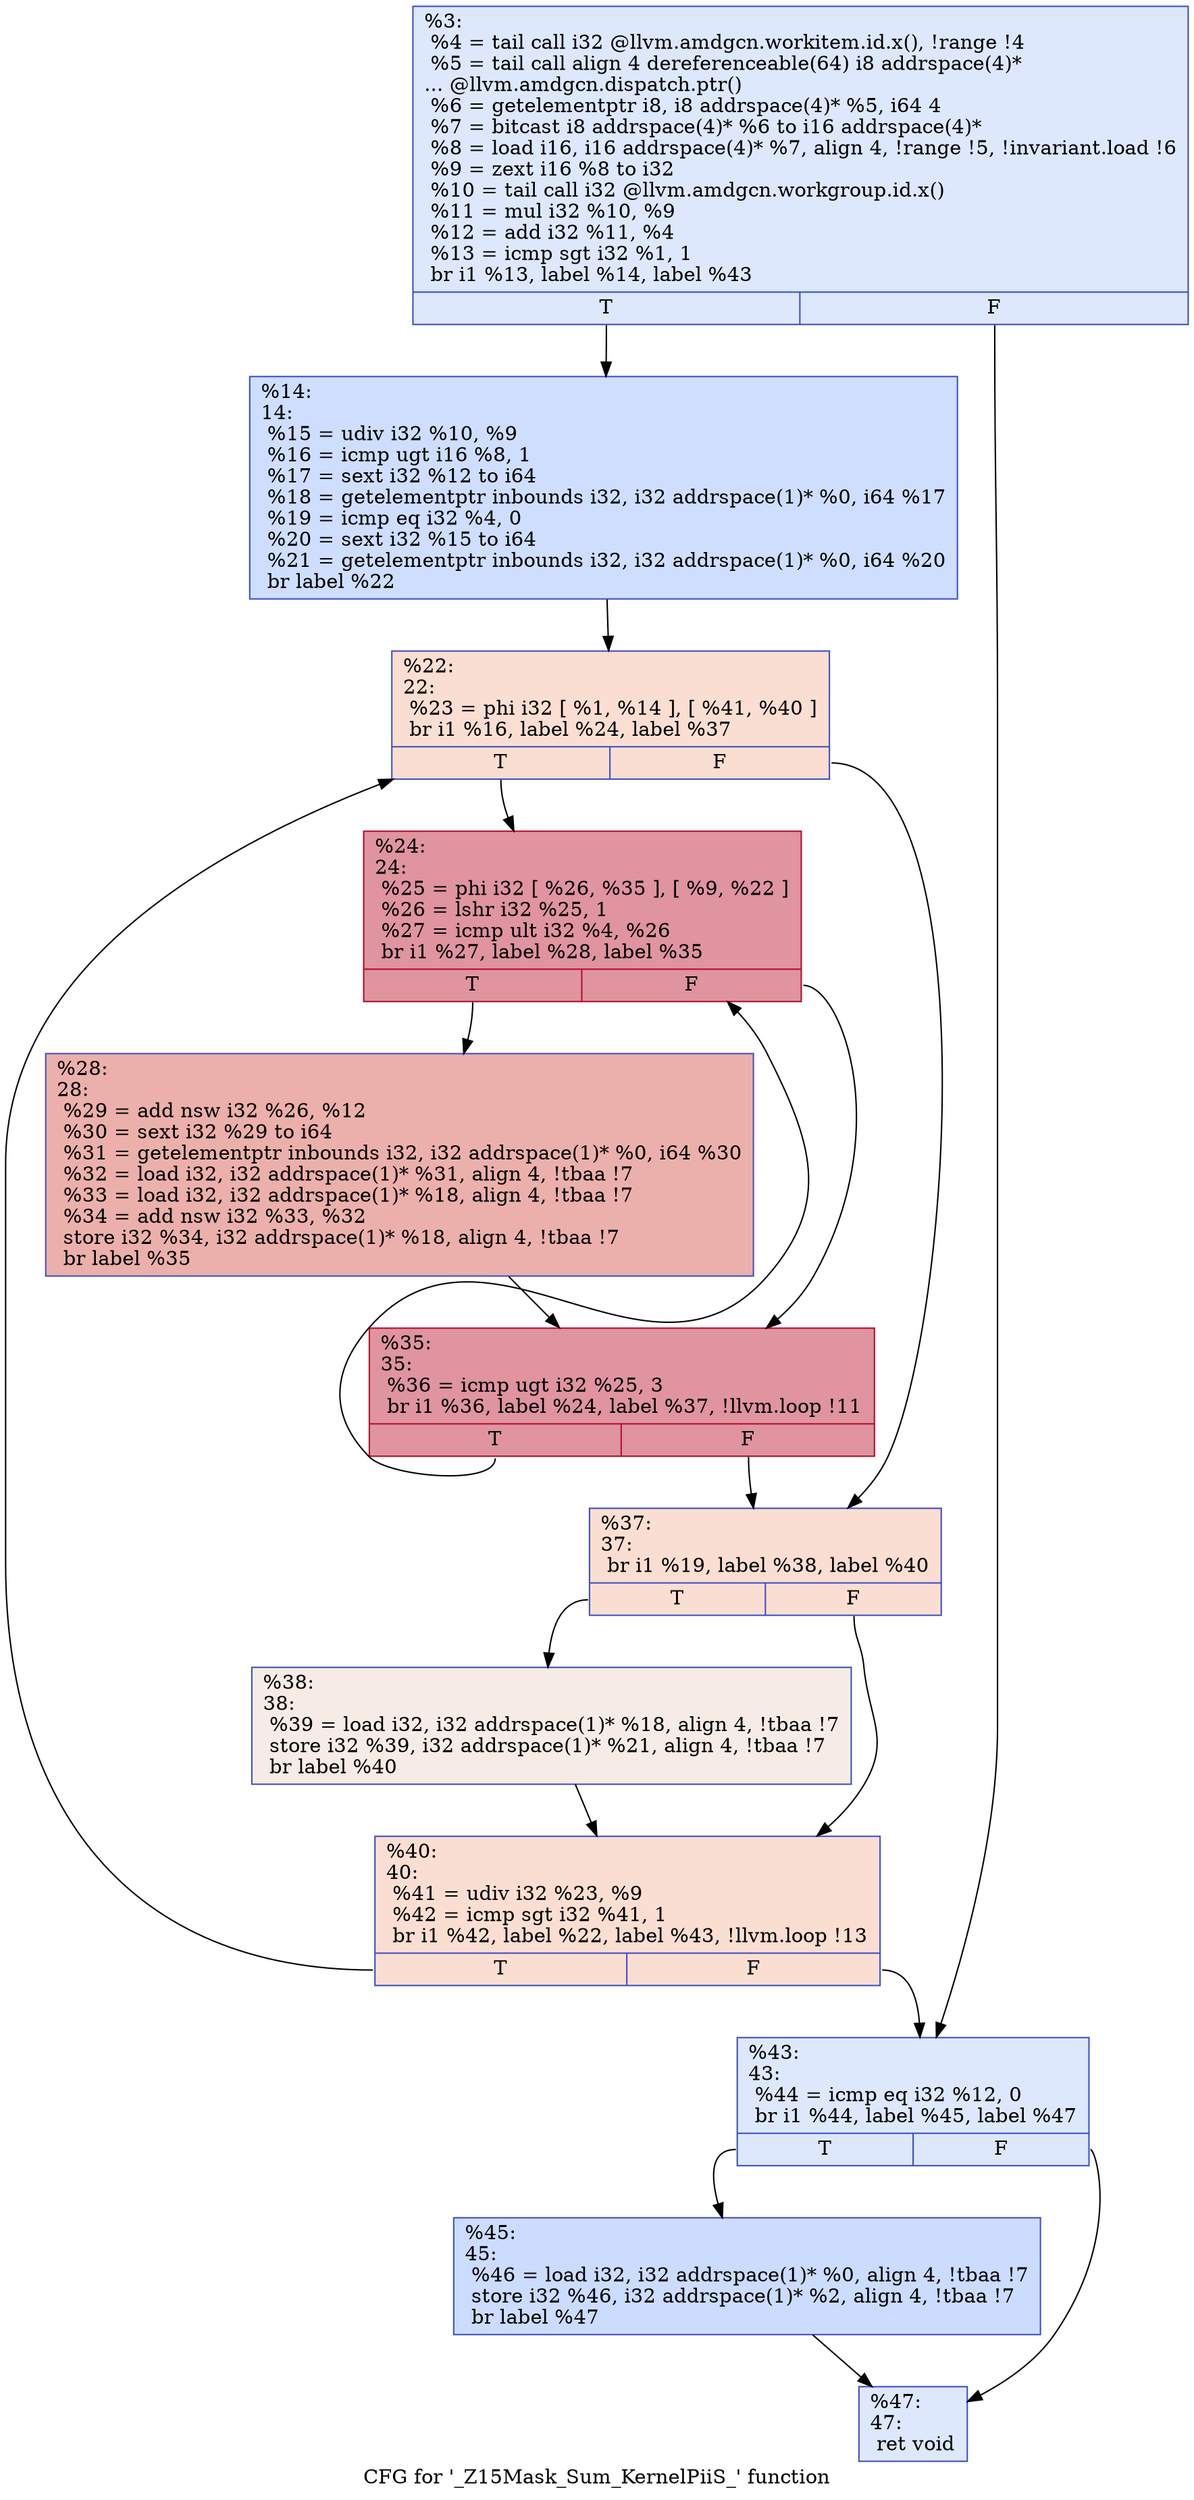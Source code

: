 digraph "CFG for '_Z15Mask_Sum_KernelPiiS_' function" {
	label="CFG for '_Z15Mask_Sum_KernelPiiS_' function";

	Node0x53b26a0 [shape=record,color="#3d50c3ff", style=filled, fillcolor="#b2ccfb70",label="{%3:\l  %4 = tail call i32 @llvm.amdgcn.workitem.id.x(), !range !4\l  %5 = tail call align 4 dereferenceable(64) i8 addrspace(4)*\l... @llvm.amdgcn.dispatch.ptr()\l  %6 = getelementptr i8, i8 addrspace(4)* %5, i64 4\l  %7 = bitcast i8 addrspace(4)* %6 to i16 addrspace(4)*\l  %8 = load i16, i16 addrspace(4)* %7, align 4, !range !5, !invariant.load !6\l  %9 = zext i16 %8 to i32\l  %10 = tail call i32 @llvm.amdgcn.workgroup.id.x()\l  %11 = mul i32 %10, %9\l  %12 = add i32 %11, %4\l  %13 = icmp sgt i32 %1, 1\l  br i1 %13, label %14, label %43\l|{<s0>T|<s1>F}}"];
	Node0x53b26a0:s0 -> Node0x53b4570;
	Node0x53b26a0:s1 -> Node0x53b4600;
	Node0x53b4570 [shape=record,color="#3d50c3ff", style=filled, fillcolor="#93b5fe70",label="{%14:\l14:                                               \l  %15 = udiv i32 %10, %9\l  %16 = icmp ugt i16 %8, 1\l  %17 = sext i32 %12 to i64\l  %18 = getelementptr inbounds i32, i32 addrspace(1)* %0, i64 %17\l  %19 = icmp eq i32 %4, 0\l  %20 = sext i32 %15 to i64\l  %21 = getelementptr inbounds i32, i32 addrspace(1)* %0, i64 %20\l  br label %22\l}"];
	Node0x53b4570 -> Node0x53b4c10;
	Node0x53b4c10 [shape=record,color="#3d50c3ff", style=filled, fillcolor="#f7b59970",label="{%22:\l22:                                               \l  %23 = phi i32 [ %1, %14 ], [ %41, %40 ]\l  br i1 %16, label %24, label %37\l|{<s0>T|<s1>F}}"];
	Node0x53b4c10:s0 -> Node0x53b4e40;
	Node0x53b4c10:s1 -> Node0x53b4ed0;
	Node0x53b4e40 [shape=record,color="#b70d28ff", style=filled, fillcolor="#b70d2870",label="{%24:\l24:                                               \l  %25 = phi i32 [ %26, %35 ], [ %9, %22 ]\l  %26 = lshr i32 %25, 1\l  %27 = icmp ult i32 %4, %26\l  br i1 %27, label %28, label %35\l|{<s0>T|<s1>F}}"];
	Node0x53b4e40:s0 -> Node0x53b52a0;
	Node0x53b4e40:s1 -> Node0x53b5040;
	Node0x53b52a0 [shape=record,color="#3d50c3ff", style=filled, fillcolor="#d24b4070",label="{%28:\l28:                                               \l  %29 = add nsw i32 %26, %12\l  %30 = sext i32 %29 to i64\l  %31 = getelementptr inbounds i32, i32 addrspace(1)* %0, i64 %30\l  %32 = load i32, i32 addrspace(1)* %31, align 4, !tbaa !7\l  %33 = load i32, i32 addrspace(1)* %18, align 4, !tbaa !7\l  %34 = add nsw i32 %33, %32\l  store i32 %34, i32 addrspace(1)* %18, align 4, !tbaa !7\l  br label %35\l}"];
	Node0x53b52a0 -> Node0x53b5040;
	Node0x53b5040 [shape=record,color="#b70d28ff", style=filled, fillcolor="#b70d2870",label="{%35:\l35:                                               \l  %36 = icmp ugt i32 %25, 3\l  br i1 %36, label %24, label %37, !llvm.loop !11\l|{<s0>T|<s1>F}}"];
	Node0x53b5040:s0 -> Node0x53b4e40;
	Node0x53b5040:s1 -> Node0x53b4ed0;
	Node0x53b4ed0 [shape=record,color="#3d50c3ff", style=filled, fillcolor="#f7b59970",label="{%37:\l37:                                               \l  br i1 %19, label %38, label %40\l|{<s0>T|<s1>F}}"];
	Node0x53b4ed0:s0 -> Node0x53b6270;
	Node0x53b4ed0:s1 -> Node0x53b4d00;
	Node0x53b6270 [shape=record,color="#3d50c3ff", style=filled, fillcolor="#ecd3c570",label="{%38:\l38:                                               \l  %39 = load i32, i32 addrspace(1)* %18, align 4, !tbaa !7\l  store i32 %39, i32 addrspace(1)* %21, align 4, !tbaa !7\l  br label %40\l}"];
	Node0x53b6270 -> Node0x53b4d00;
	Node0x53b4d00 [shape=record,color="#3d50c3ff", style=filled, fillcolor="#f7b59970",label="{%40:\l40:                                               \l  %41 = udiv i32 %23, %9\l  %42 = icmp sgt i32 %41, 1\l  br i1 %42, label %22, label %43, !llvm.loop !13\l|{<s0>T|<s1>F}}"];
	Node0x53b4d00:s0 -> Node0x53b4c10;
	Node0x53b4d00:s1 -> Node0x53b4600;
	Node0x53b4600 [shape=record,color="#3d50c3ff", style=filled, fillcolor="#b2ccfb70",label="{%43:\l43:                                               \l  %44 = icmp eq i32 %12, 0\l  br i1 %44, label %45, label %47\l|{<s0>T|<s1>F}}"];
	Node0x53b4600:s0 -> Node0x53b67c0;
	Node0x53b4600:s1 -> Node0x53b6810;
	Node0x53b67c0 [shape=record,color="#3d50c3ff", style=filled, fillcolor="#8caffe70",label="{%45:\l45:                                               \l  %46 = load i32, i32 addrspace(1)* %0, align 4, !tbaa !7\l  store i32 %46, i32 addrspace(1)* %2, align 4, !tbaa !7\l  br label %47\l}"];
	Node0x53b67c0 -> Node0x53b6810;
	Node0x53b6810 [shape=record,color="#3d50c3ff", style=filled, fillcolor="#b2ccfb70",label="{%47:\l47:                                               \l  ret void\l}"];
}
